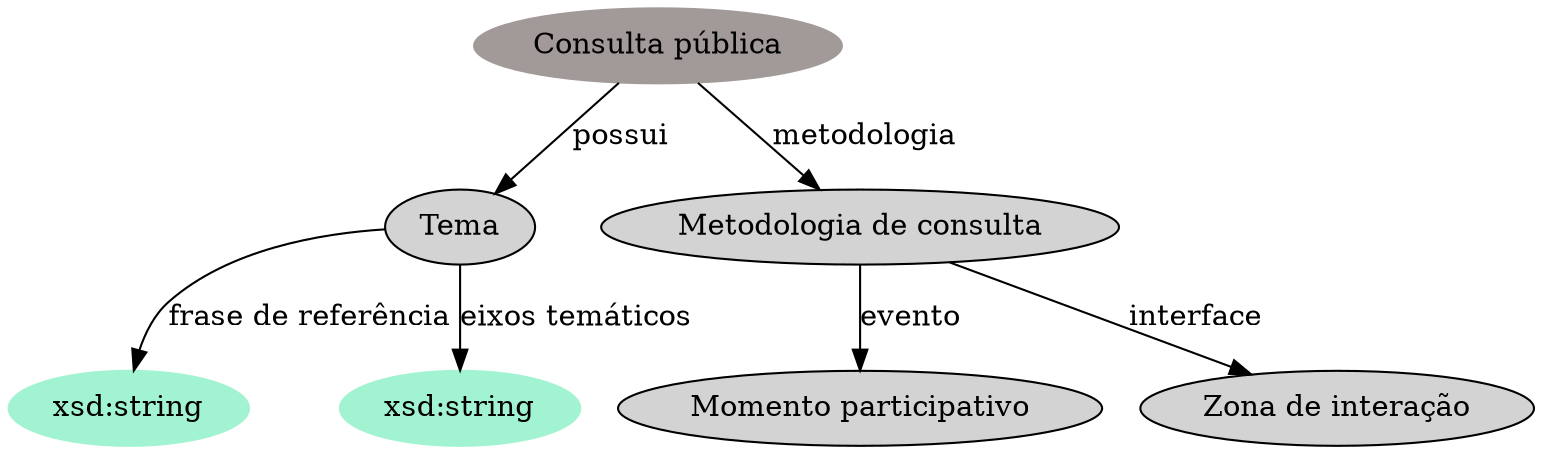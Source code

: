 digraph  {
	node [label="\N"];
	"Consulta pública"	 [color="#A29999",
		style=filled];
	Tema	 [style=filled];
	"Consulta pública" -> Tema	 [label=possui];
	"Metodologia de consulta"	 [style=filled];
	"Consulta pública" -> "Metodologia de consulta"	 [label=metodologia];
	1	 [color="#A2F3D1",
		label="xsd:string",
		style=filled];
	Tema -> 1	 [label="frase de referência"];
	2	 [color="#A2F3D1",
		label="xsd:string",
		style=filled];
	Tema -> 2	 [label="eixos temáticos"];
	"Momento participativo"	 [style=filled];
	"Metodologia de consulta" -> "Momento participativo"	 [label=evento];
	"Zona de interação"	 [style=filled];
	"Metodologia de consulta" -> "Zona de interação"	 [label=interface];
}
